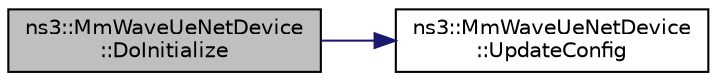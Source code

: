 digraph "ns3::MmWaveUeNetDevice::DoInitialize"
{
  edge [fontname="Helvetica",fontsize="10",labelfontname="Helvetica",labelfontsize="10"];
  node [fontname="Helvetica",fontsize="10",shape=record];
  rankdir="LR";
  Node1 [label="ns3::MmWaveUeNetDevice\l::DoInitialize",height=0.2,width=0.4,color="black", fillcolor="grey75", style="filled", fontcolor="black"];
  Node1 -> Node2 [color="midnightblue",fontsize="10",style="solid"];
  Node2 [label="ns3::MmWaveUeNetDevice\l::UpdateConfig",height=0.2,width=0.4,color="black", fillcolor="white", style="filled",URL="$db/dff/classns3_1_1MmWaveUeNetDevice.html#a3901965417e1710881a1fa6208cfa6d4"];
}
